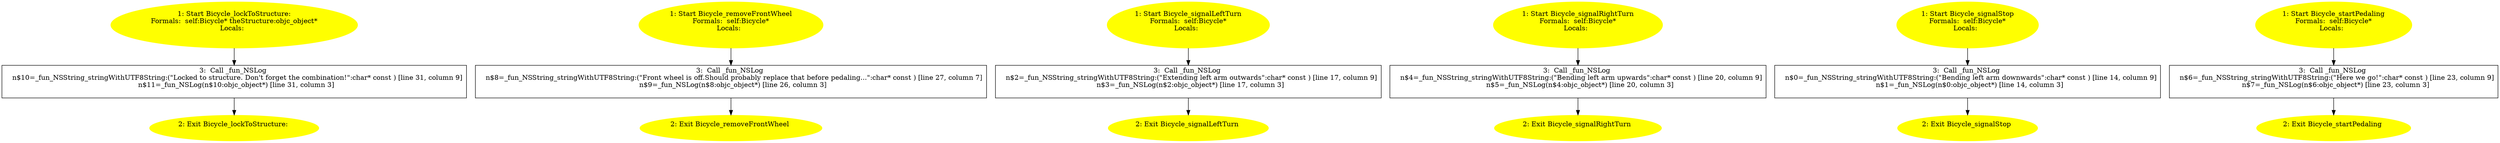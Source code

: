 /* @generated */
digraph cfg {
"lockToStructure:#Bicycle(struct objc_object)#instance.08c84c9f07aafb2f30ed48101344ca7a_1" [label="1: Start Bicycle_lockToStructure:\nFormals:  self:Bicycle* theStructure:objc_object*\nLocals:  \n  " color=yellow style=filled]
	

	 "lockToStructure:#Bicycle(struct objc_object)#instance.08c84c9f07aafb2f30ed48101344ca7a_1" -> "lockToStructure:#Bicycle(struct objc_object)#instance.08c84c9f07aafb2f30ed48101344ca7a_3" ;
"lockToStructure:#Bicycle(struct objc_object)#instance.08c84c9f07aafb2f30ed48101344ca7a_2" [label="2: Exit Bicycle_lockToStructure: \n  " color=yellow style=filled]
	

"lockToStructure:#Bicycle(struct objc_object)#instance.08c84c9f07aafb2f30ed48101344ca7a_3" [label="3:  Call _fun_NSLog \n   n$10=_fun_NSString_stringWithUTF8String:(\"Locked to structure. Don't forget the combination!\":char* const ) [line 31, column 9]\n  n$11=_fun_NSLog(n$10:objc_object*) [line 31, column 3]\n " shape="box"]
	

	 "lockToStructure:#Bicycle(struct objc_object)#instance.08c84c9f07aafb2f30ed48101344ca7a_3" -> "lockToStructure:#Bicycle(struct objc_object)#instance.08c84c9f07aafb2f30ed48101344ca7a_2" ;
"removeFrontWheel#Bicycle#instance.30147087e52fa1526931dfcd2d381f31_1" [label="1: Start Bicycle_removeFrontWheel\nFormals:  self:Bicycle*\nLocals:  \n  " color=yellow style=filled]
	

	 "removeFrontWheel#Bicycle#instance.30147087e52fa1526931dfcd2d381f31_1" -> "removeFrontWheel#Bicycle#instance.30147087e52fa1526931dfcd2d381f31_3" ;
"removeFrontWheel#Bicycle#instance.30147087e52fa1526931dfcd2d381f31_2" [label="2: Exit Bicycle_removeFrontWheel \n  " color=yellow style=filled]
	

"removeFrontWheel#Bicycle#instance.30147087e52fa1526931dfcd2d381f31_3" [label="3:  Call _fun_NSLog \n   n$8=_fun_NSString_stringWithUTF8String:(\"Front wheel is off.Should probably replace that before pedaling...\":char* const ) [line 27, column 7]\n  n$9=_fun_NSLog(n$8:objc_object*) [line 26, column 3]\n " shape="box"]
	

	 "removeFrontWheel#Bicycle#instance.30147087e52fa1526931dfcd2d381f31_3" -> "removeFrontWheel#Bicycle#instance.30147087e52fa1526931dfcd2d381f31_2" ;
"signalLeftTurn#Bicycle#instance.a4d5c86b4aa90993e2ac30d04f01880f_1" [label="1: Start Bicycle_signalLeftTurn\nFormals:  self:Bicycle*\nLocals:  \n  " color=yellow style=filled]
	

	 "signalLeftTurn#Bicycle#instance.a4d5c86b4aa90993e2ac30d04f01880f_1" -> "signalLeftTurn#Bicycle#instance.a4d5c86b4aa90993e2ac30d04f01880f_3" ;
"signalLeftTurn#Bicycle#instance.a4d5c86b4aa90993e2ac30d04f01880f_2" [label="2: Exit Bicycle_signalLeftTurn \n  " color=yellow style=filled]
	

"signalLeftTurn#Bicycle#instance.a4d5c86b4aa90993e2ac30d04f01880f_3" [label="3:  Call _fun_NSLog \n   n$2=_fun_NSString_stringWithUTF8String:(\"Extending left arm outwards\":char* const ) [line 17, column 9]\n  n$3=_fun_NSLog(n$2:objc_object*) [line 17, column 3]\n " shape="box"]
	

	 "signalLeftTurn#Bicycle#instance.a4d5c86b4aa90993e2ac30d04f01880f_3" -> "signalLeftTurn#Bicycle#instance.a4d5c86b4aa90993e2ac30d04f01880f_2" ;
"signalRightTurn#Bicycle#instance.fadced5c56a6d988e6d72d83b6b35cbe_1" [label="1: Start Bicycle_signalRightTurn\nFormals:  self:Bicycle*\nLocals:  \n  " color=yellow style=filled]
	

	 "signalRightTurn#Bicycle#instance.fadced5c56a6d988e6d72d83b6b35cbe_1" -> "signalRightTurn#Bicycle#instance.fadced5c56a6d988e6d72d83b6b35cbe_3" ;
"signalRightTurn#Bicycle#instance.fadced5c56a6d988e6d72d83b6b35cbe_2" [label="2: Exit Bicycle_signalRightTurn \n  " color=yellow style=filled]
	

"signalRightTurn#Bicycle#instance.fadced5c56a6d988e6d72d83b6b35cbe_3" [label="3:  Call _fun_NSLog \n   n$4=_fun_NSString_stringWithUTF8String:(\"Bending left arm upwards\":char* const ) [line 20, column 9]\n  n$5=_fun_NSLog(n$4:objc_object*) [line 20, column 3]\n " shape="box"]
	

	 "signalRightTurn#Bicycle#instance.fadced5c56a6d988e6d72d83b6b35cbe_3" -> "signalRightTurn#Bicycle#instance.fadced5c56a6d988e6d72d83b6b35cbe_2" ;
"signalStop#Bicycle#instance.e21e040e406b062ae47420adbbba076a_1" [label="1: Start Bicycle_signalStop\nFormals:  self:Bicycle*\nLocals:  \n  " color=yellow style=filled]
	

	 "signalStop#Bicycle#instance.e21e040e406b062ae47420adbbba076a_1" -> "signalStop#Bicycle#instance.e21e040e406b062ae47420adbbba076a_3" ;
"signalStop#Bicycle#instance.e21e040e406b062ae47420adbbba076a_2" [label="2: Exit Bicycle_signalStop \n  " color=yellow style=filled]
	

"signalStop#Bicycle#instance.e21e040e406b062ae47420adbbba076a_3" [label="3:  Call _fun_NSLog \n   n$0=_fun_NSString_stringWithUTF8String:(\"Bending left arm downwards\":char* const ) [line 14, column 9]\n  n$1=_fun_NSLog(n$0:objc_object*) [line 14, column 3]\n " shape="box"]
	

	 "signalStop#Bicycle#instance.e21e040e406b062ae47420adbbba076a_3" -> "signalStop#Bicycle#instance.e21e040e406b062ae47420adbbba076a_2" ;
"startPedaling#Bicycle#instance.51dd675ab15335a15287fd45cbc21261_1" [label="1: Start Bicycle_startPedaling\nFormals:  self:Bicycle*\nLocals:  \n  " color=yellow style=filled]
	

	 "startPedaling#Bicycle#instance.51dd675ab15335a15287fd45cbc21261_1" -> "startPedaling#Bicycle#instance.51dd675ab15335a15287fd45cbc21261_3" ;
"startPedaling#Bicycle#instance.51dd675ab15335a15287fd45cbc21261_2" [label="2: Exit Bicycle_startPedaling \n  " color=yellow style=filled]
	

"startPedaling#Bicycle#instance.51dd675ab15335a15287fd45cbc21261_3" [label="3:  Call _fun_NSLog \n   n$6=_fun_NSString_stringWithUTF8String:(\"Here we go!\":char* const ) [line 23, column 9]\n  n$7=_fun_NSLog(n$6:objc_object*) [line 23, column 3]\n " shape="box"]
	

	 "startPedaling#Bicycle#instance.51dd675ab15335a15287fd45cbc21261_3" -> "startPedaling#Bicycle#instance.51dd675ab15335a15287fd45cbc21261_2" ;
}
